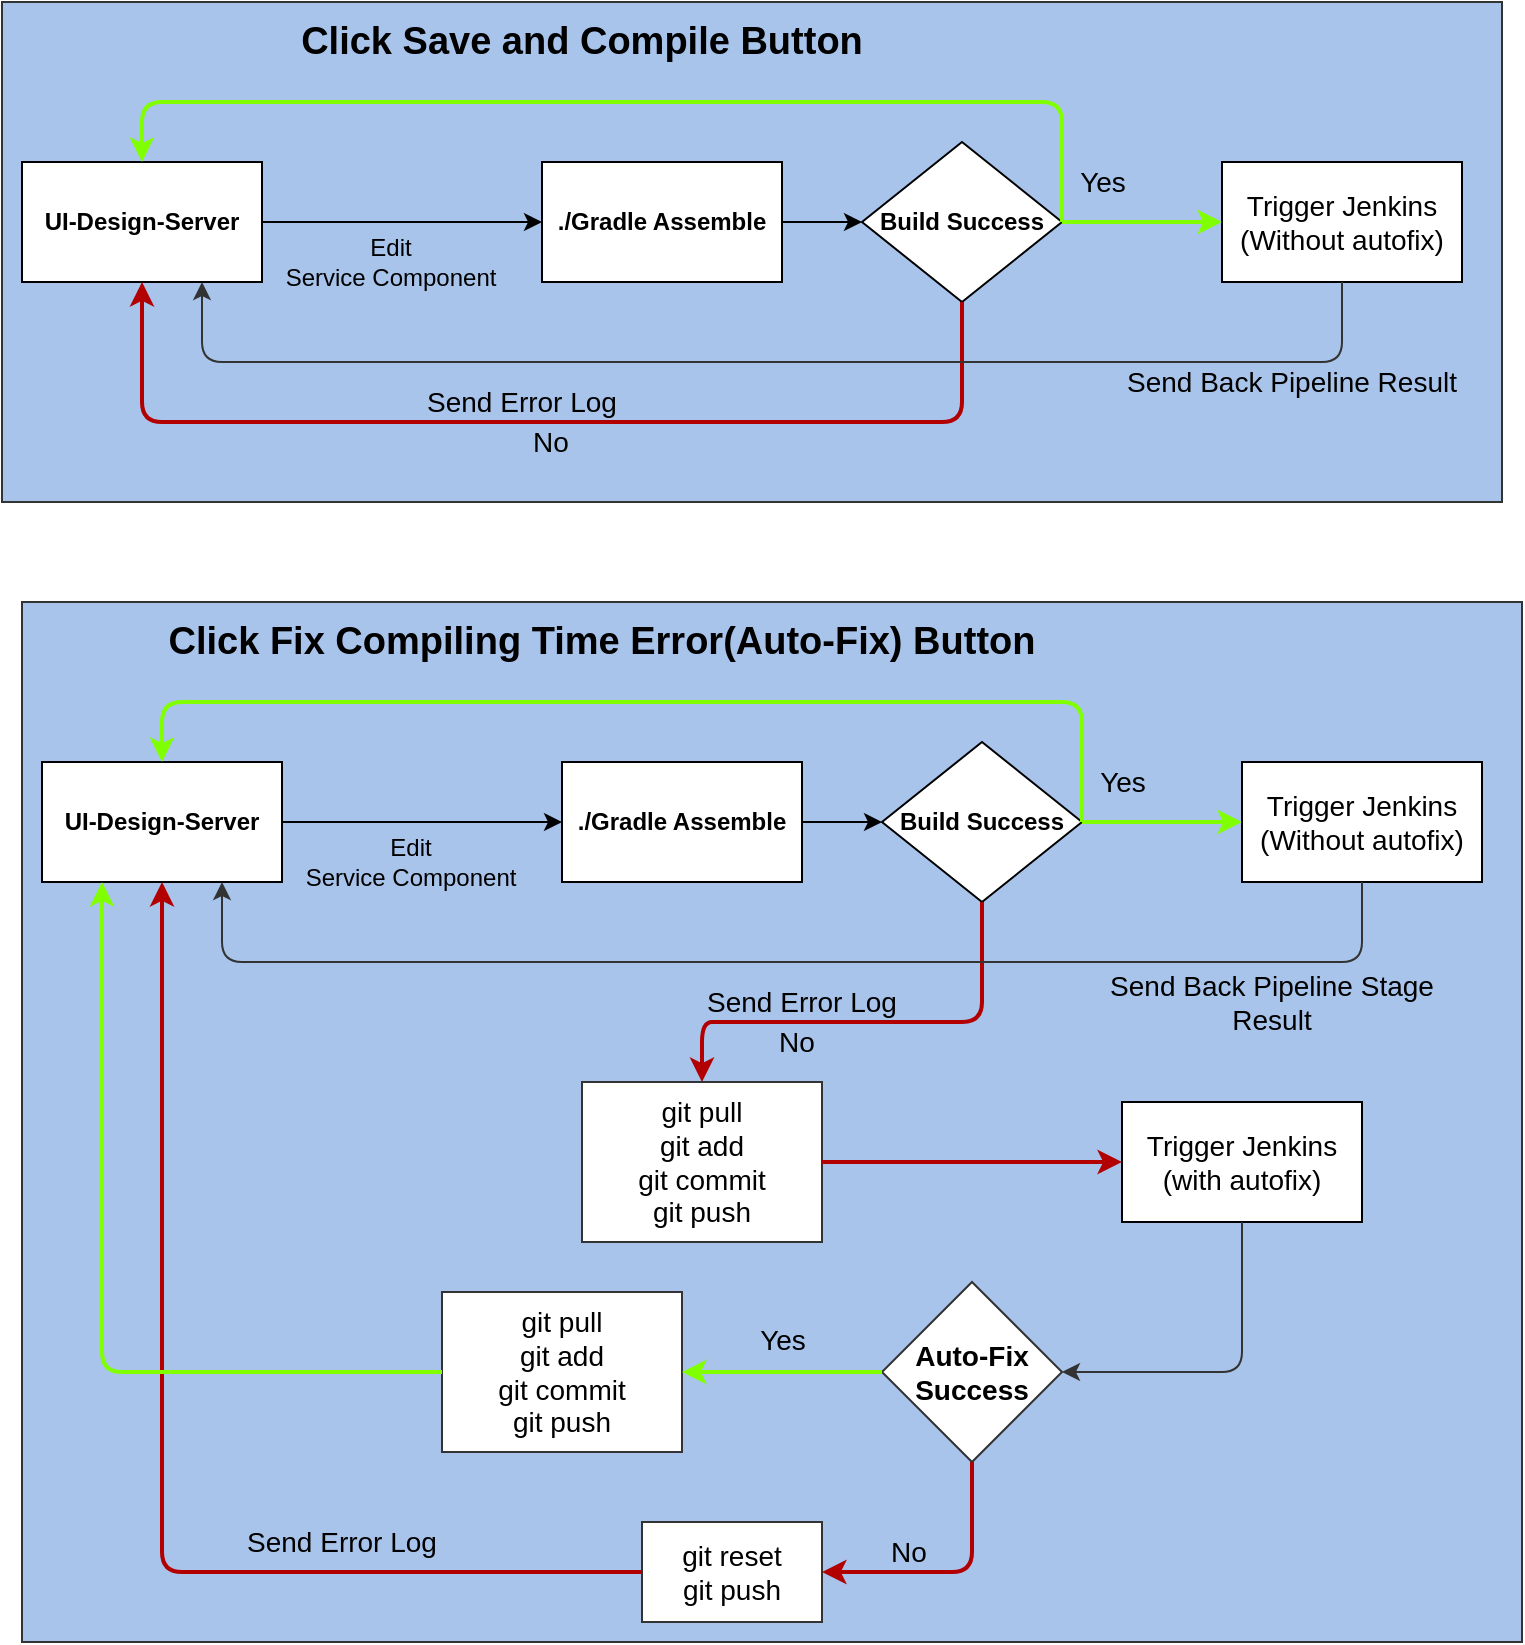 <mxfile version="13.6.5">
    <diagram id="U8UHwRHwqBTbqFIoZlhO" name="Page-1">
        <mxGraphModel dx="1054" dy="652" grid="1" gridSize="10" guides="1" tooltips="1" connect="1" arrows="1" fold="1" page="1" pageScale="1" pageWidth="3300" pageHeight="4681" math="0" shadow="0">
            <root>
                <mxCell id="0"/>
                <mxCell id="1" parent="0"/>
                <mxCell id="13" value="" style="rounded=0;whiteSpace=wrap;html=1;fontColor=#ffffff;fillColor=#A9C4EB;strokeColor=#333333;" vertex="1" parent="1">
                    <mxGeometry x="10" y="140" width="750" height="250" as="geometry"/>
                </mxCell>
                <mxCell id="3" value="&lt;b&gt;./Gradle Assemble&lt;/b&gt;" style="rounded=0;whiteSpace=wrap;html=1;" vertex="1" parent="1">
                    <mxGeometry x="280" y="220" width="120" height="60" as="geometry"/>
                </mxCell>
                <mxCell id="4" value="" style="endArrow=classic;html=1;exitX=1;exitY=0.5;exitDx=0;exitDy=0;entryX=0;entryY=0.5;entryDx=0;entryDy=0;" edge="1" parent="1" source="9" target="3">
                    <mxGeometry width="50" height="50" relative="1" as="geometry">
                        <mxPoint x="130" y="250" as="sourcePoint"/>
                        <mxPoint x="680" y="310" as="targetPoint"/>
                    </mxGeometry>
                </mxCell>
                <mxCell id="8" value="&lt;span style=&quot;font-size: 12px;&quot;&gt;Edit&lt;/span&gt;&lt;br style=&quot;font-size: 12px;&quot;&gt;&lt;span style=&quot;font-size: 12px;&quot;&gt;Service Component&lt;/span&gt;" style="edgeLabel;html=1;align=center;verticalAlign=middle;resizable=0;points=[];labelBackgroundColor=none;" vertex="1" connectable="0" parent="4">
                    <mxGeometry x="0.263" y="2" relative="1" as="geometry">
                        <mxPoint x="-25" y="22" as="offset"/>
                    </mxGeometry>
                </mxCell>
                <mxCell id="5" value="&lt;b&gt;Build Success&lt;/b&gt;" style="rhombus;whiteSpace=wrap;html=1;" vertex="1" parent="1">
                    <mxGeometry x="440" y="210" width="100" height="80" as="geometry"/>
                </mxCell>
                <mxCell id="6" value="" style="endArrow=classic;html=1;exitX=1;exitY=0.5;exitDx=0;exitDy=0;entryX=0;entryY=0.5;entryDx=0;entryDy=0;" edge="1" parent="1" source="3" target="5">
                    <mxGeometry width="50" height="50" relative="1" as="geometry">
                        <mxPoint x="630" y="360" as="sourcePoint"/>
                        <mxPoint x="680" y="310" as="targetPoint"/>
                    </mxGeometry>
                </mxCell>
                <mxCell id="9" value="&lt;b&gt;UI-Design-Server&lt;/b&gt;" style="rounded=0;whiteSpace=wrap;html=1;" vertex="1" parent="1">
                    <mxGeometry x="20" y="220" width="120" height="60" as="geometry"/>
                </mxCell>
                <mxCell id="10" value="" style="endArrow=classic;html=1;exitX=0.5;exitY=1;exitDx=0;exitDy=0;entryX=0.5;entryY=1;entryDx=0;entryDy=0;fillColor=#e51400;strokeColor=#B20000;strokeWidth=2;" edge="1" parent="1" source="5" target="9">
                    <mxGeometry width="50" height="50" relative="1" as="geometry">
                        <mxPoint x="630" y="360" as="sourcePoint"/>
                        <mxPoint x="485" y="350" as="targetPoint"/>
                        <Array as="points">
                            <mxPoint x="490" y="350"/>
                            <mxPoint x="370" y="350"/>
                            <mxPoint x="80" y="350"/>
                        </Array>
                    </mxGeometry>
                </mxCell>
                <mxCell id="12" value="No" style="edgeLabel;html=1;align=center;verticalAlign=middle;resizable=0;points=[];labelBackgroundColor=none;fontSize=14;" vertex="1" connectable="0" parent="10">
                    <mxGeometry x="-0.328" y="4" relative="1" as="geometry">
                        <mxPoint x="-85" y="6" as="offset"/>
                    </mxGeometry>
                </mxCell>
                <mxCell id="14" value="Send Error Log" style="text;html=1;strokeColor=none;fillColor=none;align=center;verticalAlign=middle;whiteSpace=wrap;rounded=0;labelBackgroundColor=none;fontSize=14;" vertex="1" parent="1">
                    <mxGeometry x="220" y="330" width="100" height="20" as="geometry"/>
                </mxCell>
                <mxCell id="15" value="Trigger Jenkins&lt;br&gt;(Without autofix)" style="rounded=0;whiteSpace=wrap;html=1;labelBackgroundColor=none;fontSize=14;fillColor=#FFFFFF;" vertex="1" parent="1">
                    <mxGeometry x="620" y="220" width="120" height="60" as="geometry"/>
                </mxCell>
                <mxCell id="16" value="" style="endArrow=classic;html=1;strokeWidth=2;fontSize=14;exitX=1;exitY=0.5;exitDx=0;exitDy=0;entryX=0;entryY=0.5;entryDx=0;entryDy=0;gradientColor=#97d077;fillColor=#d5e8d4;strokeColor=#80FF00;" edge="1" parent="1" source="5" target="15">
                    <mxGeometry width="50" height="50" relative="1" as="geometry">
                        <mxPoint x="510" y="330" as="sourcePoint"/>
                        <mxPoint x="560" y="280" as="targetPoint"/>
                    </mxGeometry>
                </mxCell>
                <mxCell id="17" value="Yes" style="edgeLabel;html=1;align=center;verticalAlign=middle;resizable=0;points=[];fontSize=14;labelBackgroundColor=none;" vertex="1" connectable="0" parent="16">
                    <mxGeometry x="-0.407" y="-2" relative="1" as="geometry">
                        <mxPoint x="-4" y="-22" as="offset"/>
                    </mxGeometry>
                </mxCell>
                <mxCell id="18" value="" style="endArrow=classic;html=1;strokeWidth=2;fontSize=14;exitX=1;exitY=0.5;exitDx=0;exitDy=0;entryX=0.5;entryY=0;entryDx=0;entryDy=0;strokeColor=#80FF00;" edge="1" parent="1" source="5" target="9">
                    <mxGeometry width="50" height="50" relative="1" as="geometry">
                        <mxPoint x="330" y="330" as="sourcePoint"/>
                        <mxPoint x="380" y="280" as="targetPoint"/>
                        <Array as="points">
                            <mxPoint x="540" y="190"/>
                            <mxPoint x="80" y="190"/>
                        </Array>
                    </mxGeometry>
                </mxCell>
                <mxCell id="19" value="&lt;font style=&quot;font-size: 19px&quot;&gt;&lt;b&gt;Click Save and Compile Button&lt;/b&gt;&lt;/font&gt;" style="text;html=1;strokeColor=none;fillColor=none;align=center;verticalAlign=middle;whiteSpace=wrap;rounded=0;labelBackgroundColor=none;fontSize=14;" vertex="1" parent="1">
                    <mxGeometry x="80" y="150" width="440" height="20" as="geometry"/>
                </mxCell>
                <mxCell id="20" style="edgeStyle=orthogonalEdgeStyle;rounded=0;orthogonalLoop=1;jettySize=auto;html=1;exitX=0.5;exitY=1;exitDx=0;exitDy=0;strokeColor=#B9E0A5;strokeWidth=2;fontSize=14;" edge="1" parent="1" source="19" target="19">
                    <mxGeometry relative="1" as="geometry"/>
                </mxCell>
                <mxCell id="21" value="" style="endArrow=classic;html=1;strokeWidth=1;fontSize=14;exitX=0.5;exitY=1;exitDx=0;exitDy=0;entryX=0.75;entryY=1;entryDx=0;entryDy=0;strokeColor=#333333;" edge="1" parent="1" source="15" target="9">
                    <mxGeometry width="50" height="50" relative="1" as="geometry">
                        <mxPoint x="390" y="330" as="sourcePoint"/>
                        <mxPoint x="440" y="280" as="targetPoint"/>
                        <Array as="points">
                            <mxPoint x="680" y="320"/>
                            <mxPoint x="110" y="320"/>
                        </Array>
                    </mxGeometry>
                </mxCell>
                <mxCell id="22" value="Send Back Pipeline Result" style="text;html=1;strokeColor=none;fillColor=none;align=center;verticalAlign=middle;whiteSpace=wrap;rounded=0;labelBackgroundColor=none;fontSize=14;" vertex="1" parent="1">
                    <mxGeometry x="570" y="320" width="170" height="20" as="geometry"/>
                </mxCell>
                <mxCell id="23" value="" style="rounded=0;whiteSpace=wrap;html=1;fontColor=#ffffff;fillColor=#A9C4EB;strokeColor=#333333;" vertex="1" parent="1">
                    <mxGeometry x="20" y="440" width="750" height="520" as="geometry"/>
                </mxCell>
                <mxCell id="24" value="&lt;b&gt;./Gradle Assemble&lt;/b&gt;" style="rounded=0;whiteSpace=wrap;html=1;" vertex="1" parent="1">
                    <mxGeometry x="290" y="520" width="120" height="60" as="geometry"/>
                </mxCell>
                <mxCell id="25" value="" style="endArrow=classic;html=1;exitX=1;exitY=0.5;exitDx=0;exitDy=0;entryX=0;entryY=0.5;entryDx=0;entryDy=0;" edge="1" parent="1" source="29" target="24">
                    <mxGeometry width="50" height="50" relative="1" as="geometry">
                        <mxPoint x="140" y="550" as="sourcePoint"/>
                        <mxPoint x="690" y="610" as="targetPoint"/>
                    </mxGeometry>
                </mxCell>
                <mxCell id="26" value="&lt;span style=&quot;font-size: 12px;&quot;&gt;Edit&lt;/span&gt;&lt;br style=&quot;font-size: 12px;&quot;&gt;&lt;span style=&quot;font-size: 12px;&quot;&gt;Service Component&lt;/span&gt;" style="edgeLabel;html=1;align=center;verticalAlign=middle;resizable=0;points=[];labelBackgroundColor=none;" vertex="1" connectable="0" parent="25">
                    <mxGeometry x="0.263" y="2" relative="1" as="geometry">
                        <mxPoint x="-25" y="22" as="offset"/>
                    </mxGeometry>
                </mxCell>
                <mxCell id="27" value="&lt;b&gt;Build Success&lt;/b&gt;" style="rhombus;whiteSpace=wrap;html=1;" vertex="1" parent="1">
                    <mxGeometry x="450" y="510" width="100" height="80" as="geometry"/>
                </mxCell>
                <mxCell id="28" value="" style="endArrow=classic;html=1;exitX=1;exitY=0.5;exitDx=0;exitDy=0;entryX=0;entryY=0.5;entryDx=0;entryDy=0;" edge="1" parent="1" source="24" target="27">
                    <mxGeometry width="50" height="50" relative="1" as="geometry">
                        <mxPoint x="640" y="660" as="sourcePoint"/>
                        <mxPoint x="690" y="610" as="targetPoint"/>
                    </mxGeometry>
                </mxCell>
                <mxCell id="29" value="&lt;b&gt;UI-Design-Server&lt;/b&gt;" style="rounded=0;whiteSpace=wrap;html=1;" vertex="1" parent="1">
                    <mxGeometry x="30" y="520" width="120" height="60" as="geometry"/>
                </mxCell>
                <mxCell id="30" value="" style="endArrow=classic;html=1;exitX=0.5;exitY=1;exitDx=0;exitDy=0;entryX=0.5;entryY=0;entryDx=0;entryDy=0;fillColor=#e51400;strokeColor=#B20000;strokeWidth=2;" edge="1" parent="1" source="27" target="41">
                    <mxGeometry width="50" height="50" relative="1" as="geometry">
                        <mxPoint x="640" y="660" as="sourcePoint"/>
                        <mxPoint x="495" y="650" as="targetPoint"/>
                        <Array as="points">
                            <mxPoint x="500" y="650"/>
                            <mxPoint x="380" y="650"/>
                            <mxPoint x="360" y="650"/>
                        </Array>
                    </mxGeometry>
                </mxCell>
                <mxCell id="31" value="No" style="edgeLabel;html=1;align=center;verticalAlign=middle;resizable=0;points=[];labelBackgroundColor=none;fontSize=14;" vertex="1" connectable="0" parent="30">
                    <mxGeometry x="-0.328" y="4" relative="1" as="geometry">
                        <mxPoint x="-76" y="6" as="offset"/>
                    </mxGeometry>
                </mxCell>
                <mxCell id="32" value="Send Error Log" style="text;html=1;strokeColor=none;fillColor=none;align=center;verticalAlign=middle;whiteSpace=wrap;rounded=0;labelBackgroundColor=none;fontSize=14;" vertex="1" parent="1">
                    <mxGeometry x="360" y="630" width="100" height="20" as="geometry"/>
                </mxCell>
                <mxCell id="33" value="Trigger Jenkins&lt;br&gt;(Without autofix)" style="rounded=0;whiteSpace=wrap;html=1;labelBackgroundColor=none;fontSize=14;fillColor=#FFFFFF;" vertex="1" parent="1">
                    <mxGeometry x="630" y="520" width="120" height="60" as="geometry"/>
                </mxCell>
                <mxCell id="34" value="" style="endArrow=classic;html=1;strokeWidth=2;fontSize=14;exitX=1;exitY=0.5;exitDx=0;exitDy=0;entryX=0;entryY=0.5;entryDx=0;entryDy=0;gradientColor=#97d077;fillColor=#d5e8d4;strokeColor=#80FF00;" edge="1" parent="1" source="27" target="33">
                    <mxGeometry width="50" height="50" relative="1" as="geometry">
                        <mxPoint x="520" y="630" as="sourcePoint"/>
                        <mxPoint x="570" y="580" as="targetPoint"/>
                    </mxGeometry>
                </mxCell>
                <mxCell id="35" value="Yes" style="edgeLabel;html=1;align=center;verticalAlign=middle;resizable=0;points=[];fontSize=14;labelBackgroundColor=none;" vertex="1" connectable="0" parent="34">
                    <mxGeometry x="-0.407" y="-2" relative="1" as="geometry">
                        <mxPoint x="-4" y="-22" as="offset"/>
                    </mxGeometry>
                </mxCell>
                <mxCell id="36" value="" style="endArrow=classic;html=1;strokeWidth=2;fontSize=14;exitX=1;exitY=0.5;exitDx=0;exitDy=0;entryX=0.5;entryY=0;entryDx=0;entryDy=0;strokeColor=#80FF00;" edge="1" parent="1" source="27" target="29">
                    <mxGeometry width="50" height="50" relative="1" as="geometry">
                        <mxPoint x="340" y="630" as="sourcePoint"/>
                        <mxPoint x="390" y="580" as="targetPoint"/>
                        <Array as="points">
                            <mxPoint x="550" y="490"/>
                            <mxPoint x="90" y="490"/>
                        </Array>
                    </mxGeometry>
                </mxCell>
                <mxCell id="37" value="&lt;span style=&quot;font-size: 19px&quot;&gt;&lt;b&gt;Click Fix Compiling Time Error(Auto-Fix) Button&lt;/b&gt;&lt;/span&gt;" style="text;html=1;strokeColor=none;fillColor=none;align=center;verticalAlign=middle;whiteSpace=wrap;rounded=0;labelBackgroundColor=none;fontSize=14;" vertex="1" parent="1">
                    <mxGeometry x="90" y="450" width="440" height="20" as="geometry"/>
                </mxCell>
                <mxCell id="38" style="edgeStyle=orthogonalEdgeStyle;rounded=0;orthogonalLoop=1;jettySize=auto;html=1;exitX=0.5;exitY=1;exitDx=0;exitDy=0;strokeColor=#B9E0A5;strokeWidth=2;fontSize=14;" edge="1" parent="1" source="37" target="37">
                    <mxGeometry relative="1" as="geometry"/>
                </mxCell>
                <mxCell id="39" value="" style="endArrow=classic;html=1;strokeWidth=1;fontSize=14;exitX=0.5;exitY=1;exitDx=0;exitDy=0;entryX=0.75;entryY=1;entryDx=0;entryDy=0;strokeColor=#333333;" edge="1" parent="1" source="33" target="29">
                    <mxGeometry width="50" height="50" relative="1" as="geometry">
                        <mxPoint x="400" y="630" as="sourcePoint"/>
                        <mxPoint x="450" y="580" as="targetPoint"/>
                        <Array as="points">
                            <mxPoint x="690" y="620"/>
                            <mxPoint x="120" y="620"/>
                        </Array>
                    </mxGeometry>
                </mxCell>
                <mxCell id="40" value="Send Back Pipeline Stage Result" style="text;html=1;strokeColor=none;fillColor=none;align=center;verticalAlign=middle;whiteSpace=wrap;rounded=0;labelBackgroundColor=none;fontSize=14;" vertex="1" parent="1">
                    <mxGeometry x="560" y="630" width="170" height="20" as="geometry"/>
                </mxCell>
                <mxCell id="41" value="git pull&lt;br&gt;git add&lt;br&gt;git commit&lt;br&gt;git push" style="rounded=0;whiteSpace=wrap;html=1;labelBackgroundColor=none;strokeColor=#333333;fillColor=#FFFFFF;fontSize=14;" vertex="1" parent="1">
                    <mxGeometry x="300" y="680" width="120" height="80" as="geometry"/>
                </mxCell>
                <mxCell id="43" value="Trigger Jenkins&lt;br&gt;(with autofix)" style="rounded=0;whiteSpace=wrap;html=1;labelBackgroundColor=none;fontSize=14;fillColor=#FFFFFF;" vertex="1" parent="1">
                    <mxGeometry x="570" y="690" width="120" height="60" as="geometry"/>
                </mxCell>
                <mxCell id="44" value="" style="endArrow=classic;html=1;strokeWidth=2;fontSize=14;entryX=0;entryY=0.5;entryDx=0;entryDy=0;exitX=1;exitY=0.5;exitDx=0;exitDy=0;strokeColor=#B20000;" edge="1" parent="1" source="41" target="43">
                    <mxGeometry width="50" height="50" relative="1" as="geometry">
                        <mxPoint x="350" y="640" as="sourcePoint"/>
                        <mxPoint x="400" y="590" as="targetPoint"/>
                    </mxGeometry>
                </mxCell>
                <mxCell id="47" value="&lt;b&gt;Auto-Fix&lt;br&gt;Success&lt;/b&gt;" style="rhombus;whiteSpace=wrap;html=1;labelBackgroundColor=none;strokeColor=#333333;fillColor=#FFFFFF;fontSize=14;" vertex="1" parent="1">
                    <mxGeometry x="450" y="780" width="90" height="90" as="geometry"/>
                </mxCell>
                <mxCell id="48" value="" style="endArrow=classic;html=1;strokeWidth=1;fontSize=14;exitX=0.5;exitY=1;exitDx=0;exitDy=0;entryX=1;entryY=0.5;entryDx=0;entryDy=0;strokeColor=#333333;" edge="1" parent="1" source="43" target="47">
                    <mxGeometry width="50" height="50" relative="1" as="geometry">
                        <mxPoint x="350" y="700" as="sourcePoint"/>
                        <mxPoint x="400" y="650" as="targetPoint"/>
                        <Array as="points">
                            <mxPoint x="630" y="825"/>
                        </Array>
                    </mxGeometry>
                </mxCell>
                <mxCell id="49" value="git reset&lt;br&gt;git push" style="rounded=0;whiteSpace=wrap;html=1;labelBackgroundColor=none;strokeColor=#333333;fillColor=#FFFFFF;fontSize=14;" vertex="1" parent="1">
                    <mxGeometry x="330" y="900" width="90" height="50" as="geometry"/>
                </mxCell>
                <mxCell id="50" value="" style="endArrow=classic;html=1;strokeWidth=2;fontSize=14;exitX=0.5;exitY=1;exitDx=0;exitDy=0;entryX=1;entryY=0.5;entryDx=0;entryDy=0;strokeColor=#B20000;" edge="1" parent="1" source="47" target="49">
                    <mxGeometry width="50" height="50" relative="1" as="geometry">
                        <mxPoint x="350" y="700" as="sourcePoint"/>
                        <mxPoint x="400" y="650" as="targetPoint"/>
                        <Array as="points">
                            <mxPoint x="495" y="925"/>
                        </Array>
                    </mxGeometry>
                </mxCell>
                <mxCell id="51" value="No" style="edgeLabel;html=1;align=center;verticalAlign=middle;resizable=0;points=[];fontSize=14;labelBackgroundColor=none;" vertex="1" connectable="0" parent="50">
                    <mxGeometry x="-0.048" y="-14" relative="1" as="geometry">
                        <mxPoint x="-25" y="4" as="offset"/>
                    </mxGeometry>
                </mxCell>
                <mxCell id="52" value="" style="endArrow=classic;html=1;strokeWidth=2;fontSize=14;entryX=0.5;entryY=1;entryDx=0;entryDy=0;exitX=0;exitY=0.5;exitDx=0;exitDy=0;strokeColor=#B20000;" edge="1" parent="1" source="49" target="29">
                    <mxGeometry width="50" height="50" relative="1" as="geometry">
                        <mxPoint x="430" y="730" as="sourcePoint"/>
                        <mxPoint x="580" y="730" as="targetPoint"/>
                        <Array as="points">
                            <mxPoint x="90" y="925"/>
                        </Array>
                    </mxGeometry>
                </mxCell>
                <mxCell id="53" value="Send Error Log" style="text;html=1;strokeColor=none;fillColor=none;align=center;verticalAlign=middle;whiteSpace=wrap;rounded=0;labelBackgroundColor=none;fontSize=14;" vertex="1" parent="1">
                    <mxGeometry x="130" y="900" width="100" height="20" as="geometry"/>
                </mxCell>
                <mxCell id="54" value="git pull&lt;br&gt;git add&lt;br&gt;git commit&lt;br&gt;git push" style="rounded=0;whiteSpace=wrap;html=1;labelBackgroundColor=none;strokeColor=#333333;fillColor=#FFFFFF;fontSize=14;" vertex="1" parent="1">
                    <mxGeometry x="230" y="785" width="120" height="80" as="geometry"/>
                </mxCell>
                <mxCell id="55" value="" style="endArrow=classic;html=1;strokeWidth=2;fontSize=14;exitX=0;exitY=0.5;exitDx=0;exitDy=0;entryX=1;entryY=0.5;entryDx=0;entryDy=0;strokeColor=#80FF00;" edge="1" parent="1" source="47" target="54">
                    <mxGeometry width="50" height="50" relative="1" as="geometry">
                        <mxPoint x="350" y="700" as="sourcePoint"/>
                        <mxPoint x="400" y="650" as="targetPoint"/>
                    </mxGeometry>
                </mxCell>
                <mxCell id="56" value="" style="endArrow=classic;html=1;strokeWidth=2;fontSize=14;exitX=0;exitY=0.5;exitDx=0;exitDy=0;entryX=0.25;entryY=1;entryDx=0;entryDy=0;strokeColor=#80FF00;" edge="1" parent="1" source="54" target="29">
                    <mxGeometry width="50" height="50" relative="1" as="geometry">
                        <mxPoint x="460" y="835" as="sourcePoint"/>
                        <mxPoint x="410" y="835" as="targetPoint"/>
                        <Array as="points">
                            <mxPoint x="60" y="825"/>
                        </Array>
                    </mxGeometry>
                </mxCell>
                <mxCell id="57" value="Yes" style="edgeLabel;html=1;align=center;verticalAlign=middle;resizable=0;points=[];fontSize=14;labelBackgroundColor=none;" vertex="1" connectable="0" parent="1">
                    <mxGeometry x="350" y="810" as="geometry">
                        <mxPoint x="50" y="-1" as="offset"/>
                    </mxGeometry>
                </mxCell>
            </root>
        </mxGraphModel>
    </diagram>
</mxfile>